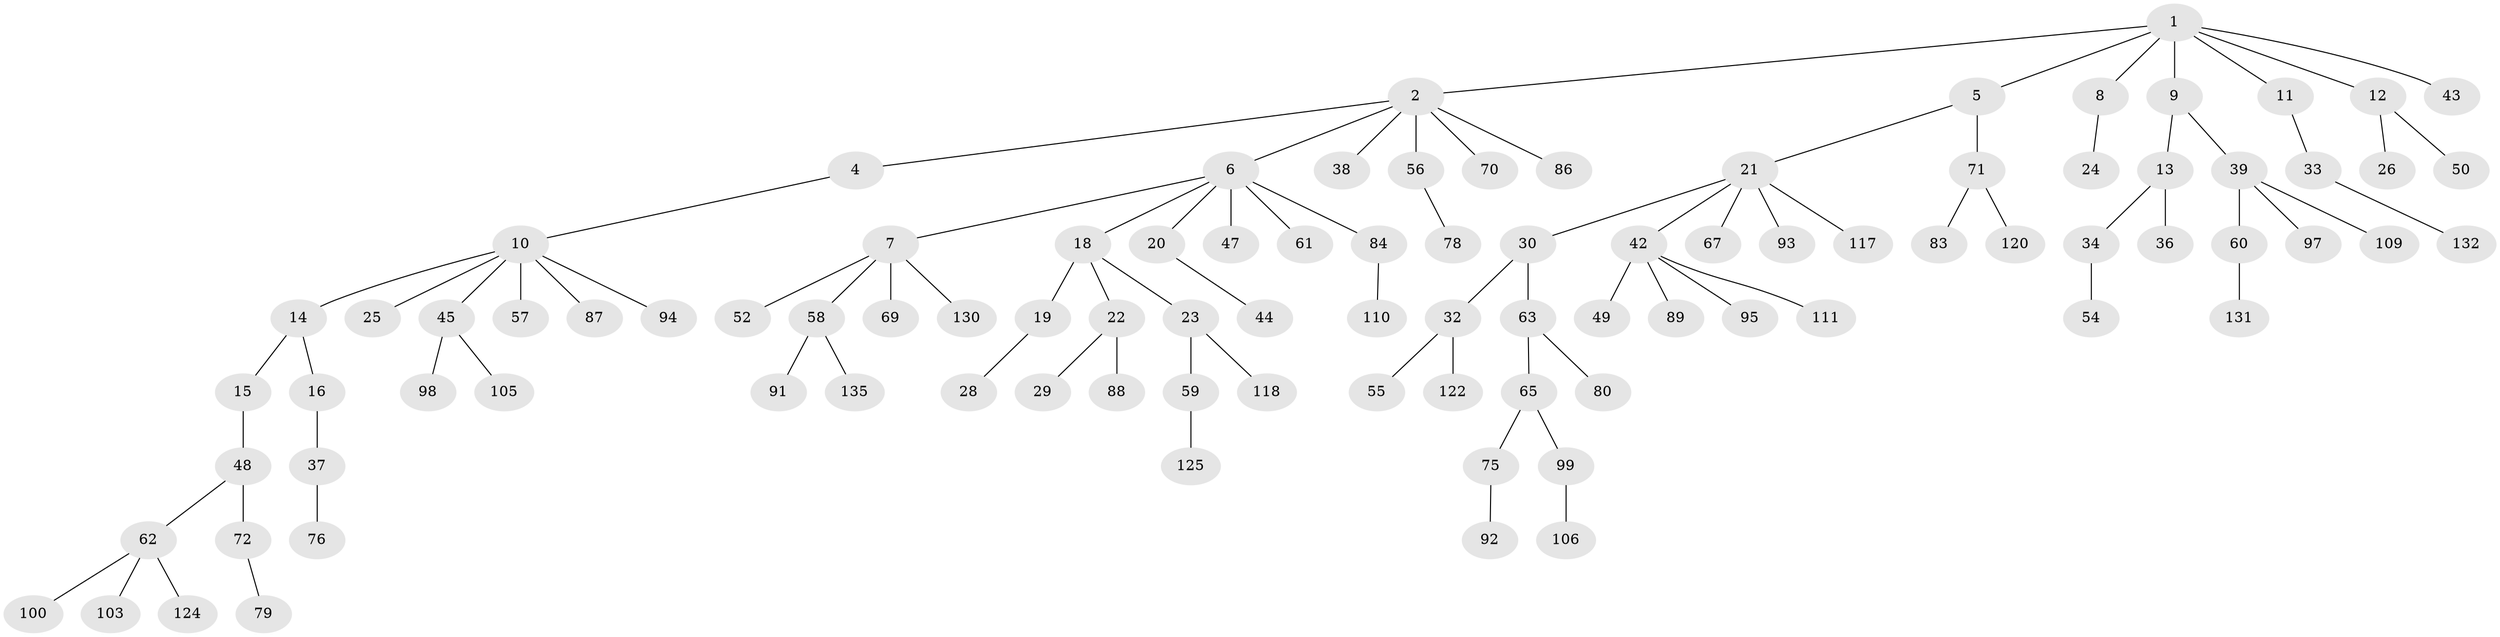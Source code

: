 // Generated by graph-tools (version 1.1) at 2025/24/03/03/25 07:24:05]
// undirected, 95 vertices, 94 edges
graph export_dot {
graph [start="1"]
  node [color=gray90,style=filled];
  1 [super="+3"];
  2 [super="+31"];
  4 [super="+114"];
  5 [super="+102"];
  6 [super="+17"];
  7 [super="+35"];
  8 [super="+68"];
  9 [super="+116"];
  10 [super="+64"];
  11 [super="+134"];
  12 [super="+41"];
  13 [super="+66"];
  14 [super="+104"];
  15 [super="+126"];
  16 [super="+53"];
  18;
  19 [super="+137"];
  20 [super="+90"];
  21 [super="+40"];
  22 [super="+27"];
  23 [super="+112"];
  24 [super="+51"];
  25;
  26;
  28 [super="+128"];
  29;
  30;
  32 [super="+82"];
  33 [super="+113"];
  34 [super="+77"];
  36;
  37 [super="+108"];
  38;
  39 [super="+46"];
  42 [super="+96"];
  43;
  44;
  45 [super="+81"];
  47;
  48 [super="+136"];
  49;
  50;
  52;
  54;
  55 [super="+129"];
  56;
  57;
  58 [super="+85"];
  59 [super="+101"];
  60 [super="+115"];
  61;
  62 [super="+119"];
  63 [super="+73"];
  65 [super="+127"];
  67;
  69;
  70;
  71 [super="+74"];
  72 [super="+133"];
  75;
  76;
  78;
  79;
  80;
  83;
  84;
  86;
  87 [super="+123"];
  88;
  89;
  91;
  92;
  93;
  94;
  95;
  97;
  98;
  99;
  100;
  103;
  105;
  106 [super="+107"];
  109;
  110;
  111;
  117;
  118 [super="+121"];
  120;
  122;
  124;
  125;
  130;
  131;
  132;
  135;
  1 -- 2;
  1 -- 5;
  1 -- 9;
  1 -- 8;
  1 -- 11;
  1 -- 43;
  1 -- 12;
  2 -- 4;
  2 -- 6;
  2 -- 38;
  2 -- 86;
  2 -- 56;
  2 -- 70;
  4 -- 10;
  5 -- 21;
  5 -- 71;
  6 -- 7;
  6 -- 18;
  6 -- 20;
  6 -- 84;
  6 -- 61;
  6 -- 47;
  7 -- 52;
  7 -- 58;
  7 -- 69;
  7 -- 130;
  8 -- 24;
  9 -- 13;
  9 -- 39;
  10 -- 14;
  10 -- 25;
  10 -- 45;
  10 -- 57;
  10 -- 87;
  10 -- 94;
  11 -- 33;
  12 -- 26;
  12 -- 50;
  13 -- 34;
  13 -- 36;
  14 -- 15;
  14 -- 16;
  15 -- 48;
  16 -- 37;
  18 -- 19;
  18 -- 22;
  18 -- 23;
  19 -- 28;
  20 -- 44;
  21 -- 30;
  21 -- 67;
  21 -- 93;
  21 -- 117;
  21 -- 42;
  22 -- 29;
  22 -- 88;
  23 -- 59;
  23 -- 118;
  30 -- 32;
  30 -- 63;
  32 -- 55;
  32 -- 122;
  33 -- 132;
  34 -- 54;
  37 -- 76;
  39 -- 60;
  39 -- 97;
  39 -- 109;
  42 -- 49;
  42 -- 89;
  42 -- 95;
  42 -- 111;
  45 -- 105;
  45 -- 98;
  48 -- 62;
  48 -- 72;
  56 -- 78;
  58 -- 91;
  58 -- 135;
  59 -- 125;
  60 -- 131;
  62 -- 100;
  62 -- 103;
  62 -- 124;
  63 -- 65;
  63 -- 80;
  65 -- 75;
  65 -- 99;
  71 -- 120;
  71 -- 83;
  72 -- 79;
  75 -- 92;
  84 -- 110;
  99 -- 106;
}
